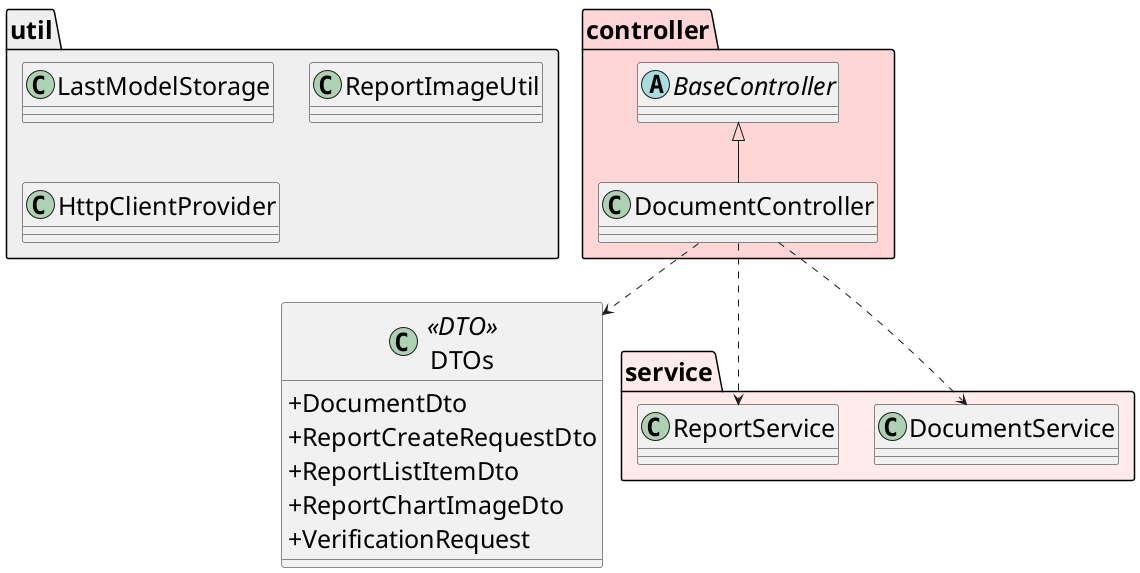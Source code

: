 @startuml
top to bottom direction
skinparam defaultFontName "Times New Roman"
skinparam defaultFontSize 25
skinparam packageTitleAlignment left
skinparam classAttributeIconSize 0

package "util" #EFEFEF {
  class LastModelStorage
  class ReportImageUtil
  class HttpClientProvider
}

package "service" #FFEBEE {
  class DocumentService
  class ReportService
}

package "controller" #FFD6D6 {
  abstract class BaseController
  class DocumentController
}

class DTOs <<DTO>> {
  + DocumentDto
  + ReportCreateRequestDto
  + ReportListItemDto
  + ReportChartImageDto
  + VerificationRequest
}

BaseController <|-- DocumentController
DocumentController ..> DocumentService
DocumentController ..> ReportService
DocumentController ..> DTOs

@enduml
